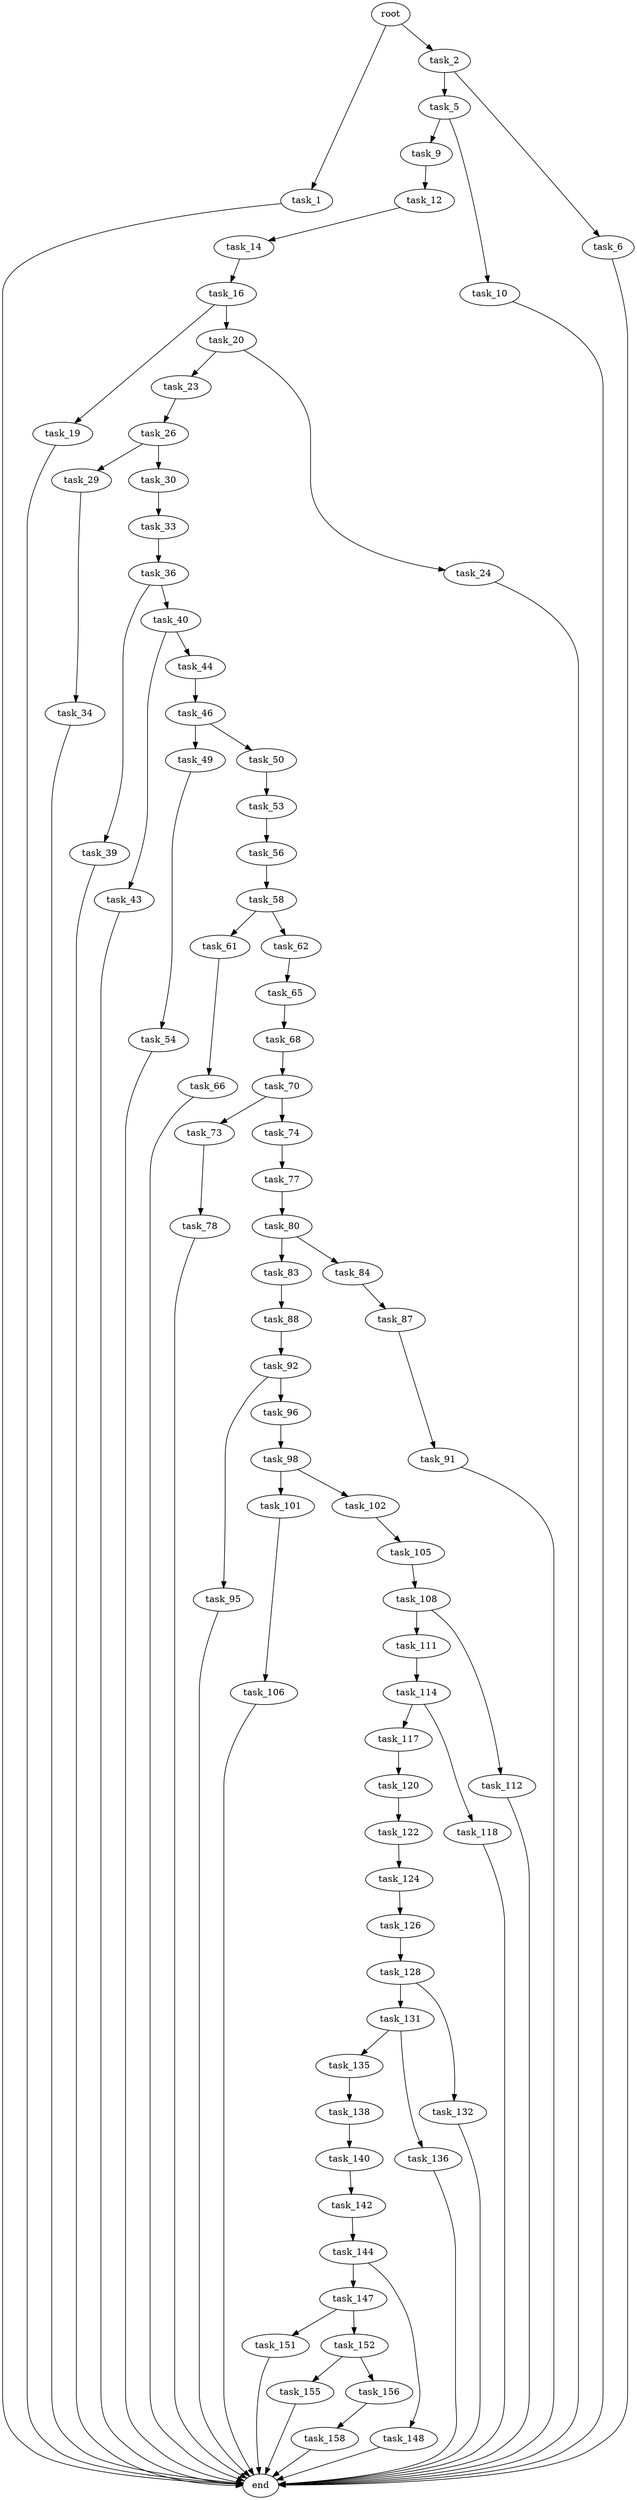 digraph G {
  root [size="0.000000"];
  task_1 [size="68719476736.000000"];
  task_2 [size="134217728000.000000"];
  task_5 [size="12403369394.000000"];
  task_6 [size="648864287868.000000"];
  task_9 [size="231928233984.000000"];
  task_10 [size="782757789696.000000"];
  task_12 [size="231928233984.000000"];
  task_14 [size="27242136280.000000"];
  task_16 [size="61355202439.000000"];
  task_19 [size="632715794390.000000"];
  task_20 [size="222433943584.000000"];
  task_23 [size="29071046123.000000"];
  task_24 [size="1279912486.000000"];
  task_26 [size="614486356064.000000"];
  task_29 [size="2053676677.000000"];
  task_30 [size="15899368981.000000"];
  task_33 [size="1073741824000.000000"];
  task_34 [size="585990849820.000000"];
  task_36 [size="231928233984.000000"];
  task_39 [size="696555879.000000"];
  task_40 [size="6195643525.000000"];
  task_43 [size="37467534203.000000"];
  task_44 [size="23021688544.000000"];
  task_46 [size="368293445632.000000"];
  task_49 [size="137337360534.000000"];
  task_50 [size="1814410356.000000"];
  task_53 [size="28539113245.000000"];
  task_54 [size="28991029248.000000"];
  task_56 [size="8589934592.000000"];
  task_58 [size="549755813888.000000"];
  task_61 [size="609183484980.000000"];
  task_62 [size="20997322561.000000"];
  task_65 [size="4654531600.000000"];
  task_66 [size="549755813888.000000"];
  task_68 [size="298496368710.000000"];
  task_70 [size="4119337843.000000"];
  task_73 [size="4065564419.000000"];
  task_74 [size="9649705646.000000"];
  task_77 [size="28991029248.000000"];
  task_78 [size="1073741824000.000000"];
  task_80 [size="11516007786.000000"];
  task_83 [size="549755813888.000000"];
  task_84 [size="31343641689.000000"];
  task_87 [size="68719476736.000000"];
  task_88 [size="5623007019.000000"];
  task_91 [size="26614089544.000000"];
  task_92 [size="663556532805.000000"];
  task_95 [size="782757789696.000000"];
  task_96 [size="16487463298.000000"];
  task_98 [size="549755813888.000000"];
  task_101 [size="167636503855.000000"];
  task_102 [size="231928233984.000000"];
  task_105 [size="6668880219.000000"];
  task_106 [size="8094080928.000000"];
  task_108 [size="231928233984.000000"];
  task_111 [size="83006266828.000000"];
  task_112 [size="68719476736.000000"];
  task_114 [size="251790945540.000000"];
  task_117 [size="368293445632.000000"];
  task_118 [size="815227829158.000000"];
  task_120 [size="368293445632.000000"];
  task_122 [size="1073741824000.000000"];
  task_124 [size="63374659317.000000"];
  task_126 [size="21814503615.000000"];
  task_128 [size="549755813888.000000"];
  task_131 [size="26665415275.000000"];
  task_132 [size="22027829113.000000"];
  task_135 [size="8589934592.000000"];
  task_136 [size="4596642152.000000"];
  task_138 [size="17571253743.000000"];
  task_140 [size="28991029248.000000"];
  task_142 [size="14396817871.000000"];
  task_144 [size="278088175331.000000"];
  task_147 [size="11024516927.000000"];
  task_148 [size="68719476736.000000"];
  task_151 [size="20037461977.000000"];
  task_152 [size="248943038064.000000"];
  task_155 [size="231928233984.000000"];
  task_156 [size="549755813888.000000"];
  task_158 [size="368293445632.000000"];
  end [size="0.000000"];

  root -> task_1 [size="1.000000"];
  root -> task_2 [size="1.000000"];
  task_1 -> end [size="1.000000"];
  task_2 -> task_5 [size="209715200.000000"];
  task_2 -> task_6 [size="209715200.000000"];
  task_5 -> task_9 [size="209715200.000000"];
  task_5 -> task_10 [size="209715200.000000"];
  task_6 -> end [size="1.000000"];
  task_9 -> task_12 [size="301989888.000000"];
  task_10 -> end [size="1.000000"];
  task_12 -> task_14 [size="301989888.000000"];
  task_14 -> task_16 [size="679477248.000000"];
  task_16 -> task_19 [size="209715200.000000"];
  task_16 -> task_20 [size="209715200.000000"];
  task_19 -> end [size="1.000000"];
  task_20 -> task_23 [size="411041792.000000"];
  task_20 -> task_24 [size="411041792.000000"];
  task_23 -> task_26 [size="679477248.000000"];
  task_24 -> end [size="1.000000"];
  task_26 -> task_29 [size="411041792.000000"];
  task_26 -> task_30 [size="411041792.000000"];
  task_29 -> task_34 [size="33554432.000000"];
  task_30 -> task_33 [size="301989888.000000"];
  task_33 -> task_36 [size="838860800.000000"];
  task_34 -> end [size="1.000000"];
  task_36 -> task_39 [size="301989888.000000"];
  task_36 -> task_40 [size="301989888.000000"];
  task_39 -> end [size="1.000000"];
  task_40 -> task_43 [size="209715200.000000"];
  task_40 -> task_44 [size="209715200.000000"];
  task_43 -> end [size="1.000000"];
  task_44 -> task_46 [size="536870912.000000"];
  task_46 -> task_49 [size="411041792.000000"];
  task_46 -> task_50 [size="411041792.000000"];
  task_49 -> task_54 [size="209715200.000000"];
  task_50 -> task_53 [size="33554432.000000"];
  task_53 -> task_56 [size="134217728.000000"];
  task_54 -> end [size="1.000000"];
  task_56 -> task_58 [size="33554432.000000"];
  task_58 -> task_61 [size="536870912.000000"];
  task_58 -> task_62 [size="536870912.000000"];
  task_61 -> task_66 [size="536870912.000000"];
  task_62 -> task_65 [size="536870912.000000"];
  task_65 -> task_68 [size="411041792.000000"];
  task_66 -> end [size="1.000000"];
  task_68 -> task_70 [size="301989888.000000"];
  task_70 -> task_73 [size="75497472.000000"];
  task_70 -> task_74 [size="75497472.000000"];
  task_73 -> task_78 [size="75497472.000000"];
  task_74 -> task_77 [size="33554432.000000"];
  task_77 -> task_80 [size="75497472.000000"];
  task_78 -> end [size="1.000000"];
  task_80 -> task_83 [size="411041792.000000"];
  task_80 -> task_84 [size="411041792.000000"];
  task_83 -> task_88 [size="536870912.000000"];
  task_84 -> task_87 [size="536870912.000000"];
  task_87 -> task_91 [size="134217728.000000"];
  task_88 -> task_92 [size="134217728.000000"];
  task_91 -> end [size="1.000000"];
  task_92 -> task_95 [size="411041792.000000"];
  task_92 -> task_96 [size="411041792.000000"];
  task_95 -> end [size="1.000000"];
  task_96 -> task_98 [size="301989888.000000"];
  task_98 -> task_101 [size="536870912.000000"];
  task_98 -> task_102 [size="536870912.000000"];
  task_101 -> task_106 [size="134217728.000000"];
  task_102 -> task_105 [size="301989888.000000"];
  task_105 -> task_108 [size="411041792.000000"];
  task_106 -> end [size="1.000000"];
  task_108 -> task_111 [size="301989888.000000"];
  task_108 -> task_112 [size="301989888.000000"];
  task_111 -> task_114 [size="75497472.000000"];
  task_112 -> end [size="1.000000"];
  task_114 -> task_117 [size="209715200.000000"];
  task_114 -> task_118 [size="209715200.000000"];
  task_117 -> task_120 [size="411041792.000000"];
  task_118 -> end [size="1.000000"];
  task_120 -> task_122 [size="411041792.000000"];
  task_122 -> task_124 [size="838860800.000000"];
  task_124 -> task_126 [size="209715200.000000"];
  task_126 -> task_128 [size="679477248.000000"];
  task_128 -> task_131 [size="536870912.000000"];
  task_128 -> task_132 [size="536870912.000000"];
  task_131 -> task_135 [size="75497472.000000"];
  task_131 -> task_136 [size="75497472.000000"];
  task_132 -> end [size="1.000000"];
  task_135 -> task_138 [size="33554432.000000"];
  task_136 -> end [size="1.000000"];
  task_138 -> task_140 [size="536870912.000000"];
  task_140 -> task_142 [size="75497472.000000"];
  task_142 -> task_144 [size="411041792.000000"];
  task_144 -> task_147 [size="411041792.000000"];
  task_144 -> task_148 [size="411041792.000000"];
  task_147 -> task_151 [size="209715200.000000"];
  task_147 -> task_152 [size="209715200.000000"];
  task_148 -> end [size="1.000000"];
  task_151 -> end [size="1.000000"];
  task_152 -> task_155 [size="209715200.000000"];
  task_152 -> task_156 [size="209715200.000000"];
  task_155 -> end [size="1.000000"];
  task_156 -> task_158 [size="536870912.000000"];
  task_158 -> end [size="1.000000"];
}

